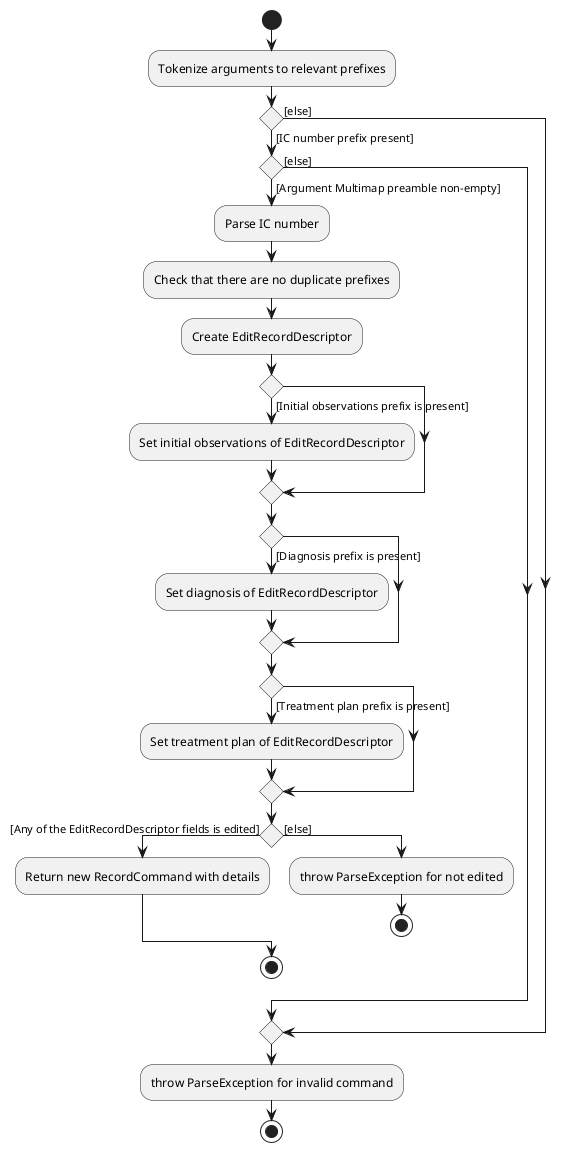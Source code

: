 @startuml

start
:Tokenize arguments to relevant prefixes;
if () then ([IC number prefix present])
    if () then ([Argument Multimap preamble non-empty])
        :Parse IC number;
        :Check that there are no duplicate prefixes;
        :Create EditRecordDescriptor;
        if () then ([Initial observations prefix is present])
            :Set initial observations of EditRecordDescriptor;
        endif
        if () then ([Diagnosis prefix is present])
            :Set diagnosis of EditRecordDescriptor;
        endif
        if () then ([Treatment plan prefix is present])
            :Set treatment plan of EditRecordDescriptor;
        endif
        if () then ([Any of the EditRecordDescriptor fields is edited])
            :Return new RecordCommand with details;
        else ([else])
            :throw ParseException for not edited;
            stop
        endif
        stop
    else ([else])
    endif
else ([else])
endif
->;
:throw ParseException for invalid command;
stop

@enduml
